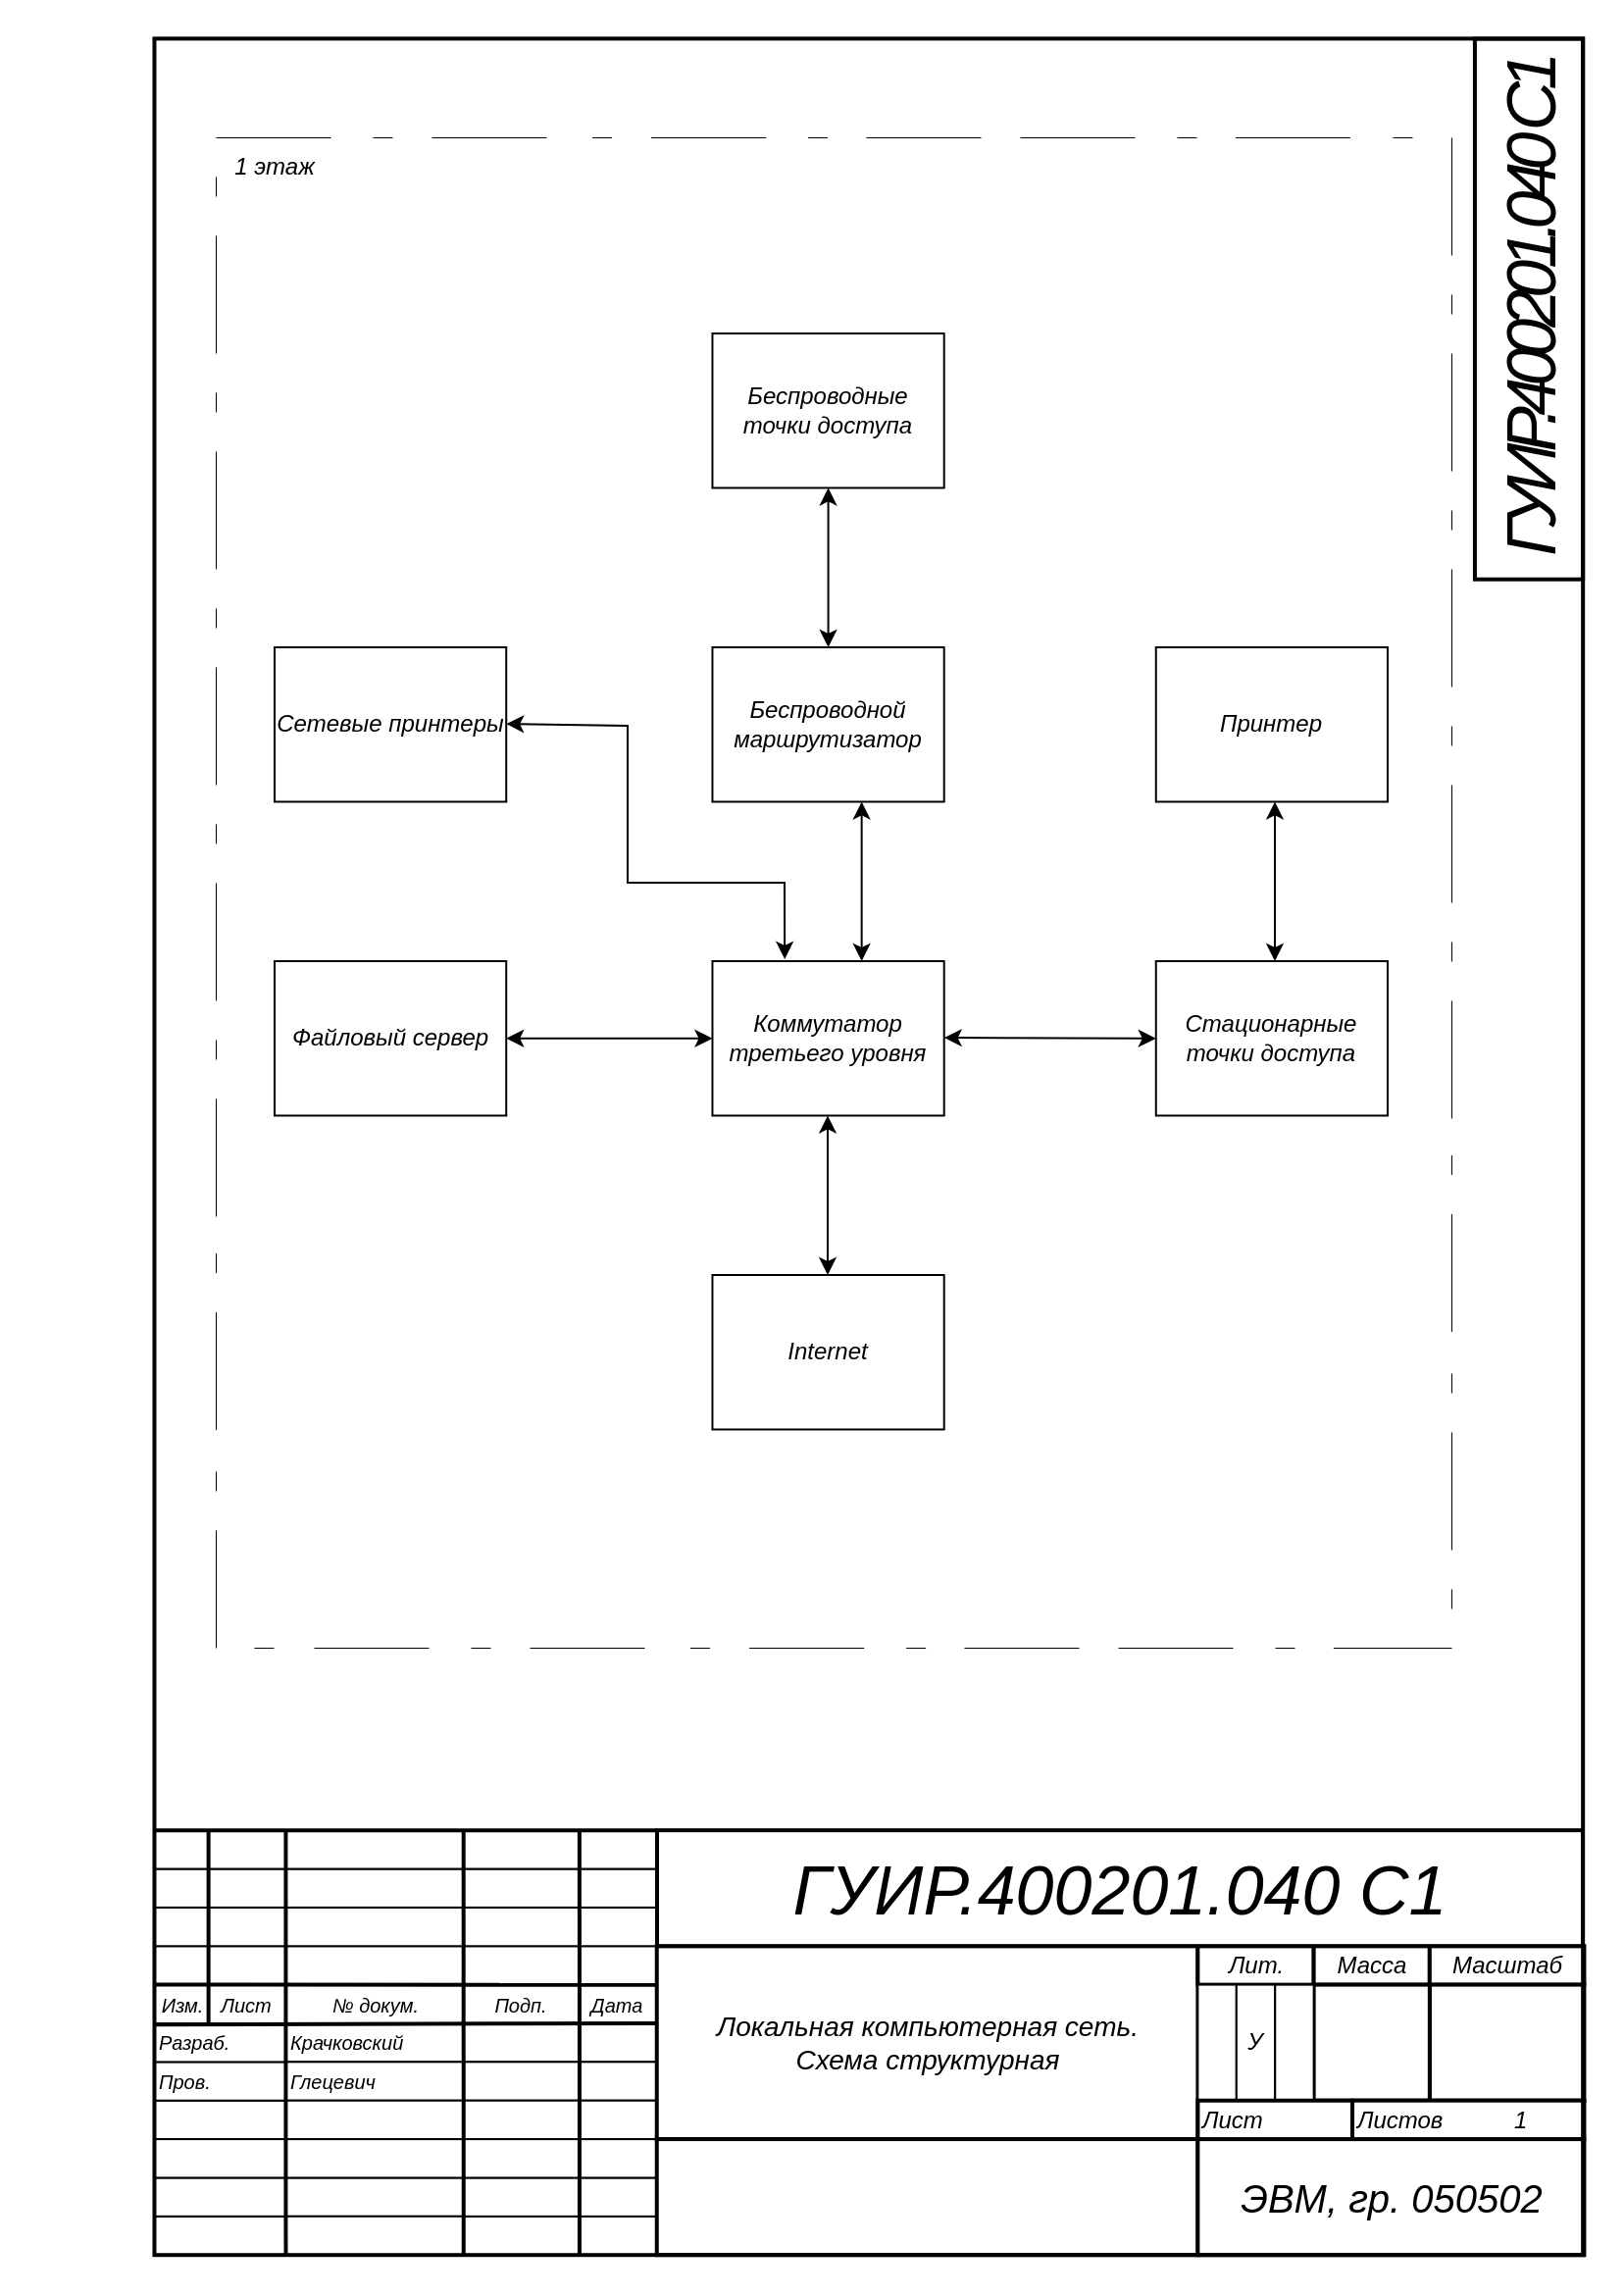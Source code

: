 <mxfile version="20.3.0" type="device"><diagram name="Page-1" id="QIt116wTeHv9exUmopv-"><mxGraphModel dx="1185" dy="728" grid="1" gridSize="10" guides="1" tooltips="1" connect="1" arrows="1" fold="1" page="1" pageScale="1" pageWidth="827" pageHeight="1169" math="0" shadow="0"><root><mxCell id="0"/><mxCell id="joWK4HPW_DNtRqV8hhCl-1" value="Рамка" style="locked=1;" parent="0"/><mxCell id="VAN9oPMjWp_awckpb0w8-3" value="" style="group;strokeWidth=1;" parent="joWK4HPW_DNtRqV8hhCl-1" vertex="1" connectable="0"><mxGeometry x="78.73" y="933.08" width="729" height="216.525" as="geometry"/></mxCell><mxCell id="VAN9oPMjWp_awckpb0w8-4" value="" style="rounded=0;whiteSpace=wrap;html=1;fontFamily=Helvetica;fontStyle=2;align=left;" parent="VAN9oPMjWp_awckpb0w8-3" vertex="1"><mxGeometry x="0.02" y="196.82" width="66.988" height="19.685" as="geometry"/></mxCell><mxCell id="VAN9oPMjWp_awckpb0w8-5" value="" style="rounded=0;whiteSpace=wrap;html=1;fontFamily=Helvetica;fontStyle=2;align=left;" parent="VAN9oPMjWp_awckpb0w8-3" vertex="1"><mxGeometry x="0.02" y="177.14" width="66.988" height="19.685" as="geometry"/></mxCell><mxCell id="VAN9oPMjWp_awckpb0w8-6" value="" style="rounded=0;whiteSpace=wrap;html=1;fontFamily=Helvetica;fontStyle=2;align=left;" parent="VAN9oPMjWp_awckpb0w8-3" vertex="1"><mxGeometry y="137.78" width="66.988" height="19.685" as="geometry"/></mxCell><mxCell id="VAN9oPMjWp_awckpb0w8-7" value="&lt;font style=&quot;font-size: 10px;&quot;&gt;Пров.&lt;/font&gt;" style="rounded=0;whiteSpace=wrap;html=1;fontFamily=Helvetica;fontStyle=2;align=left;" parent="VAN9oPMjWp_awckpb0w8-3" vertex="1"><mxGeometry y="118.1" width="66.988" height="19.685" as="geometry"/></mxCell><mxCell id="VAN9oPMjWp_awckpb0w8-8" value="&lt;font style=&quot;font-size: 10px;&quot;&gt;Разраб.&lt;/font&gt;" style="rounded=0;whiteSpace=wrap;html=1;fontFamily=Helvetica;fontStyle=2;align=left;" parent="VAN9oPMjWp_awckpb0w8-3" vertex="1"><mxGeometry y="98.42" width="66.988" height="19.685" as="geometry"/></mxCell><mxCell id="VAN9oPMjWp_awckpb0w8-9" value="&lt;font style=&quot;font-size: 10px;&quot;&gt;Крачковский&lt;/font&gt;" style="rounded=0;whiteSpace=wrap;html=1;fontFamily=Helvetica;fontStyle=2;align=left;" parent="VAN9oPMjWp_awckpb0w8-3" vertex="1"><mxGeometry x="66.989" y="98.41" width="90.631" height="19.685" as="geometry"/></mxCell><mxCell id="VAN9oPMjWp_awckpb0w8-10" value="&lt;font style=&quot;font-size: 10px;&quot;&gt;Глецевич&lt;/font&gt;" style="rounded=0;whiteSpace=wrap;html=1;fontFamily=Helvetica;fontStyle=2;align=left;" parent="VAN9oPMjWp_awckpb0w8-3" vertex="1"><mxGeometry x="66.989" y="118.09" width="90.631" height="19.685" as="geometry"/></mxCell><mxCell id="VAN9oPMjWp_awckpb0w8-11" value="" style="rounded=0;whiteSpace=wrap;html=1;fontFamily=Helvetica;fontStyle=2;align=left;" parent="VAN9oPMjWp_awckpb0w8-3" vertex="1"><mxGeometry x="66.989" y="137.79" width="90.631" height="19.685" as="geometry"/></mxCell><mxCell id="VAN9oPMjWp_awckpb0w8-12" value="" style="rounded=0;whiteSpace=wrap;html=1;fontSize=10;fontFamily=Helvetica;fontStyle=2;align=left;" parent="VAN9oPMjWp_awckpb0w8-3" vertex="1"><mxGeometry x="67.009" y="177.15" width="90.631" height="19.685" as="geometry"/></mxCell><mxCell id="VAN9oPMjWp_awckpb0w8-13" value="" style="rounded=0;whiteSpace=wrap;html=1;fontFamily=Helvetica;fontStyle=2;align=left;" parent="VAN9oPMjWp_awckpb0w8-3" vertex="1"><mxGeometry x="67.009" y="196.82" width="90.631" height="19.685" as="geometry"/></mxCell><mxCell id="VAN9oPMjWp_awckpb0w8-14" value="" style="rounded=0;whiteSpace=wrap;html=1;fontFamily=Helvetica;fontStyle=2;align=left;" parent="VAN9oPMjWp_awckpb0w8-3" vertex="1"><mxGeometry x="157.638" y="196.82" width="59.107" height="19.685" as="geometry"/></mxCell><mxCell id="VAN9oPMjWp_awckpb0w8-15" value="" style="rounded=0;whiteSpace=wrap;html=1;fontFamily=Helvetica;fontStyle=2;align=left;" parent="VAN9oPMjWp_awckpb0w8-3" vertex="1"><mxGeometry x="157.618" y="98.41" width="59.107" height="19.685" as="geometry"/></mxCell><mxCell id="VAN9oPMjWp_awckpb0w8-16" value="" style="rounded=0;whiteSpace=wrap;html=1;fontFamily=Helvetica;fontStyle=2;align=left;" parent="VAN9oPMjWp_awckpb0w8-3" vertex="1"><mxGeometry x="157.618" y="118.09" width="59.107" height="19.685" as="geometry"/></mxCell><mxCell id="VAN9oPMjWp_awckpb0w8-17" value="" style="rounded=0;whiteSpace=wrap;html=1;fontFamily=Helvetica;fontStyle=2;align=left;" parent="VAN9oPMjWp_awckpb0w8-3" vertex="1"><mxGeometry x="157.618" y="137.79" width="59.107" height="19.685" as="geometry"/></mxCell><mxCell id="VAN9oPMjWp_awckpb0w8-18" value="" style="rounded=0;whiteSpace=wrap;html=1;fontFamily=Helvetica;fontStyle=2;align=left;" parent="VAN9oPMjWp_awckpb0w8-3" vertex="1"><mxGeometry x="157.638" y="177.15" width="59.107" height="19.685" as="geometry"/></mxCell><mxCell id="VAN9oPMjWp_awckpb0w8-19" value="" style="rounded=0;whiteSpace=wrap;html=1;fontFamily=Helvetica;fontStyle=2;align=left;" parent="VAN9oPMjWp_awckpb0w8-3" vertex="1"><mxGeometry x="216.74" y="196.82" width="39.405" height="19.685" as="geometry"/></mxCell><mxCell id="VAN9oPMjWp_awckpb0w8-20" value="" style="rounded=0;whiteSpace=wrap;html=1;fontFamily=Helvetica;fontStyle=2;align=left;" parent="VAN9oPMjWp_awckpb0w8-3" vertex="1"><mxGeometry x="216.72" y="98.41" width="39.405" height="19.685" as="geometry"/></mxCell><mxCell id="VAN9oPMjWp_awckpb0w8-21" value="" style="rounded=0;whiteSpace=wrap;html=1;fontFamily=Helvetica;fontStyle=2;align=left;" parent="VAN9oPMjWp_awckpb0w8-3" vertex="1"><mxGeometry x="216.72" y="118.09" width="39.405" height="19.685" as="geometry"/></mxCell><mxCell id="VAN9oPMjWp_awckpb0w8-22" value="" style="rounded=0;whiteSpace=wrap;html=1;fontFamily=Helvetica;fontStyle=2;align=left;" parent="VAN9oPMjWp_awckpb0w8-3" vertex="1"><mxGeometry x="216.72" y="137.79" width="39.405" height="19.685" as="geometry"/></mxCell><mxCell id="VAN9oPMjWp_awckpb0w8-23" value="" style="rounded=0;whiteSpace=wrap;html=1;fontFamily=Helvetica;fontStyle=2;align=left;" parent="VAN9oPMjWp_awckpb0w8-3" vertex="1"><mxGeometry x="216.74" y="177.15" width="39.405" height="19.685" as="geometry"/></mxCell><mxCell id="VAN9oPMjWp_awckpb0w8-24" value="&lt;font style=&quot;font-size: 10px;&quot;&gt;№ докум.&lt;/font&gt;" style="rounded=0;whiteSpace=wrap;html=1;fontFamily=Helvetica;fontStyle=2;align=center;" parent="VAN9oPMjWp_awckpb0w8-3" vertex="1"><mxGeometry x="66.989" y="78.73" width="90.631" height="19.685" as="geometry"/></mxCell><mxCell id="VAN9oPMjWp_awckpb0w8-25" value="&lt;font style=&quot;font-size: 10px;&quot;&gt;Подп.&lt;/font&gt;" style="rounded=0;whiteSpace=wrap;html=1;fontFamily=Helvetica;fontStyle=2;align=center;" parent="VAN9oPMjWp_awckpb0w8-3" vertex="1"><mxGeometry x="157.618" y="78.73" width="59.107" height="19.685" as="geometry"/></mxCell><mxCell id="VAN9oPMjWp_awckpb0w8-26" value="&lt;font style=&quot;font-size: 10px;&quot;&gt;Дата&lt;/font&gt;" style="rounded=0;whiteSpace=wrap;html=1;fontFamily=Helvetica;fontStyle=2;align=center;" parent="VAN9oPMjWp_awckpb0w8-3" vertex="1"><mxGeometry x="216.72" y="78.73" width="39.405" height="19.685" as="geometry"/></mxCell><mxCell id="VAN9oPMjWp_awckpb0w8-27" value="" style="rounded=0;whiteSpace=wrap;html=1;fontFamily=Helvetica;fontStyle=2;align=left;" parent="VAN9oPMjWp_awckpb0w8-3" vertex="1"><mxGeometry x="66.989" y="59.05" width="90.631" height="19.685" as="geometry"/></mxCell><mxCell id="VAN9oPMjWp_awckpb0w8-28" value="" style="rounded=0;whiteSpace=wrap;html=1;fontFamily=Helvetica;fontStyle=2;align=left;" parent="VAN9oPMjWp_awckpb0w8-3" vertex="1"><mxGeometry x="157.618" y="59.05" width="59.107" height="19.685" as="geometry"/></mxCell><mxCell id="VAN9oPMjWp_awckpb0w8-29" value="" style="rounded=0;whiteSpace=wrap;html=1;fontFamily=Helvetica;fontStyle=2;align=left;" parent="VAN9oPMjWp_awckpb0w8-3" vertex="1"><mxGeometry x="216.72" y="59.05" width="39.405" height="19.685" as="geometry"/></mxCell><mxCell id="VAN9oPMjWp_awckpb0w8-30" value="" style="rounded=0;whiteSpace=wrap;html=1;fontFamily=Helvetica;fontStyle=2;align=left;" parent="VAN9oPMjWp_awckpb0w8-3" vertex="1"><mxGeometry x="66.989" y="39.37" width="90.631" height="19.685" as="geometry"/></mxCell><mxCell id="VAN9oPMjWp_awckpb0w8-31" value="" style="rounded=0;whiteSpace=wrap;html=1;fontFamily=Helvetica;fontStyle=2;align=left;" parent="VAN9oPMjWp_awckpb0w8-3" vertex="1"><mxGeometry x="157.618" y="39.37" width="59.107" height="19.685" as="geometry"/></mxCell><mxCell id="VAN9oPMjWp_awckpb0w8-32" value="" style="rounded=0;whiteSpace=wrap;html=1;fontFamily=Helvetica;fontStyle=2;align=left;" parent="VAN9oPMjWp_awckpb0w8-3" vertex="1"><mxGeometry x="216.72" y="39.37" width="39.405" height="19.685" as="geometry"/></mxCell><mxCell id="VAN9oPMjWp_awckpb0w8-33" value="&lt;font style=&quot;font-size: 10px;&quot;&gt;Изм.&lt;/font&gt;" style="rounded=0;whiteSpace=wrap;html=1;fontFamily=Helvetica;fontStyle=2;align=center;" parent="VAN9oPMjWp_awckpb0w8-3" vertex="1"><mxGeometry y="78.73" width="27.583" height="19.685" as="geometry"/></mxCell><mxCell id="VAN9oPMjWp_awckpb0w8-34" value="&lt;font style=&quot;font-size: 10px;&quot;&gt;Лист&lt;/font&gt;" style="rounded=0;whiteSpace=wrap;html=1;fontFamily=Helvetica;fontStyle=2;align=center;" parent="VAN9oPMjWp_awckpb0w8-3" vertex="1"><mxGeometry x="27.584" y="78.73" width="39.405" height="19.685" as="geometry"/></mxCell><mxCell id="VAN9oPMjWp_awckpb0w8-35" value="" style="rounded=0;whiteSpace=wrap;html=1;fontFamily=Helvetica;fontStyle=2;align=left;" parent="VAN9oPMjWp_awckpb0w8-3" vertex="1"><mxGeometry y="59.05" width="27.583" height="19.685" as="geometry"/></mxCell><mxCell id="VAN9oPMjWp_awckpb0w8-36" value="" style="rounded=0;whiteSpace=wrap;html=1;fontFamily=Helvetica;fontStyle=2;align=left;" parent="VAN9oPMjWp_awckpb0w8-3" vertex="1"><mxGeometry x="27.584" y="59.05" width="39.405" height="19.685" as="geometry"/></mxCell><mxCell id="VAN9oPMjWp_awckpb0w8-37" value="" style="rounded=0;whiteSpace=wrap;html=1;fontFamily=Helvetica;fontStyle=2;align=left;" parent="VAN9oPMjWp_awckpb0w8-3" vertex="1"><mxGeometry y="39.37" width="27.583" height="19.685" as="geometry"/></mxCell><mxCell id="VAN9oPMjWp_awckpb0w8-38" value="" style="rounded=0;whiteSpace=wrap;html=1;fontFamily=Helvetica;fontStyle=2;align=left;" parent="VAN9oPMjWp_awckpb0w8-3" vertex="1"><mxGeometry x="27.584" y="39.37" width="39.405" height="19.685" as="geometry"/></mxCell><mxCell id="VAN9oPMjWp_awckpb0w8-39" value="" style="rounded=0;whiteSpace=wrap;html=1;fontFamily=Helvetica;fontStyle=2;align=left;" parent="VAN9oPMjWp_awckpb0w8-3" vertex="1"><mxGeometry y="157.46" width="66.988" height="19.685" as="geometry"/></mxCell><mxCell id="VAN9oPMjWp_awckpb0w8-40" value="" style="rounded=0;whiteSpace=wrap;html=1;fontFamily=Helvetica;fontStyle=2;align=left;" parent="VAN9oPMjWp_awckpb0w8-3" vertex="1"><mxGeometry x="66.989" y="157.47" width="90.631" height="19.685" as="geometry"/></mxCell><mxCell id="VAN9oPMjWp_awckpb0w8-41" value="" style="rounded=0;whiteSpace=wrap;html=1;fontFamily=Helvetica;fontStyle=2;align=left;" parent="VAN9oPMjWp_awckpb0w8-3" vertex="1"><mxGeometry x="157.618" y="157.47" width="59.107" height="19.685" as="geometry"/></mxCell><mxCell id="VAN9oPMjWp_awckpb0w8-42" value="" style="rounded=0;whiteSpace=wrap;html=1;fontFamily=Helvetica;fontStyle=2;align=left;" parent="VAN9oPMjWp_awckpb0w8-3" vertex="1"><mxGeometry x="216.72" y="157.47" width="39.405" height="19.685" as="geometry"/></mxCell><mxCell id="VAN9oPMjWp_awckpb0w8-43" value="" style="rounded=0;whiteSpace=wrap;html=1;fontFamily=Helvetica;fontStyle=2;align=left;" parent="VAN9oPMjWp_awckpb0w8-3" vertex="1"><mxGeometry x="66.989" y="19.68" width="90.631" height="19.685" as="geometry"/></mxCell><mxCell id="VAN9oPMjWp_awckpb0w8-44" value="" style="rounded=0;whiteSpace=wrap;html=1;fontFamily=Helvetica;fontStyle=2;align=left;" parent="VAN9oPMjWp_awckpb0w8-3" vertex="1"><mxGeometry x="157.618" y="19.68" width="59.107" height="19.685" as="geometry"/></mxCell><mxCell id="VAN9oPMjWp_awckpb0w8-45" value="" style="rounded=0;whiteSpace=wrap;html=1;fontFamily=Helvetica;fontStyle=2;align=left;" parent="VAN9oPMjWp_awckpb0w8-3" vertex="1"><mxGeometry x="216.72" y="19.68" width="39.405" height="19.685" as="geometry"/></mxCell><mxCell id="VAN9oPMjWp_awckpb0w8-46" value="" style="rounded=0;whiteSpace=wrap;html=1;fontFamily=Helvetica;fontStyle=2;align=left;" parent="VAN9oPMjWp_awckpb0w8-3" vertex="1"><mxGeometry x="66.989" width="90.631" height="19.685" as="geometry"/></mxCell><mxCell id="VAN9oPMjWp_awckpb0w8-47" value="" style="rounded=0;whiteSpace=wrap;html=1;fontFamily=Helvetica;fontStyle=2;align=left;" parent="VAN9oPMjWp_awckpb0w8-3" vertex="1"><mxGeometry x="157.618" width="59.107" height="19.685" as="geometry"/></mxCell><mxCell id="VAN9oPMjWp_awckpb0w8-48" value="" style="rounded=0;whiteSpace=wrap;html=1;fontFamily=Helvetica;fontStyle=2;align=left;" parent="VAN9oPMjWp_awckpb0w8-3" vertex="1"><mxGeometry x="216.72" width="39.405" height="19.685" as="geometry"/></mxCell><mxCell id="VAN9oPMjWp_awckpb0w8-49" value="" style="rounded=0;whiteSpace=wrap;html=1;fontFamily=Helvetica;fontStyle=2;align=left;" parent="VAN9oPMjWp_awckpb0w8-3" vertex="1"><mxGeometry y="19.68" width="27.583" height="19.685" as="geometry"/></mxCell><mxCell id="VAN9oPMjWp_awckpb0w8-50" value="" style="rounded=0;whiteSpace=wrap;html=1;fontFamily=Helvetica;fontStyle=2;align=left;" parent="VAN9oPMjWp_awckpb0w8-3" vertex="1"><mxGeometry x="27.584" y="19.68" width="39.405" height="19.685" as="geometry"/></mxCell><mxCell id="VAN9oPMjWp_awckpb0w8-51" value="" style="rounded=0;whiteSpace=wrap;html=1;fontFamily=Helvetica;fontStyle=2;align=left;" parent="VAN9oPMjWp_awckpb0w8-3" vertex="1"><mxGeometry width="27.583" height="19.685" as="geometry"/></mxCell><mxCell id="VAN9oPMjWp_awckpb0w8-52" value="" style="rounded=0;whiteSpace=wrap;html=1;fontFamily=Helvetica;fontStyle=2;align=left;" parent="VAN9oPMjWp_awckpb0w8-3" vertex="1"><mxGeometry x="27.584" width="39.405" height="19.685" as="geometry"/></mxCell><mxCell id="VAN9oPMjWp_awckpb0w8-54" value="&lt;div style=&quot;color: rgb(0, 0, 0); font-family: Helvetica; font-style: italic; font-variant-ligatures: normal; font-variant-caps: normal; font-weight: 400; letter-spacing: normal; text-align: center; text-indent: 0px; text-transform: none; word-spacing: 0px; -webkit-text-stroke-width: 0px; text-decoration-thickness: initial; text-decoration-style: initial; text-decoration-color: initial; font-size: 14px;&quot;&gt;&lt;font style=&quot;font-size: 14px; background-color: rgb(255, 255, 255);&quot;&gt;Локальная компьютерная сеть.&lt;/font&gt;&lt;/div&gt;&lt;div style=&quot;color: rgb(0, 0, 0); font-family: Helvetica; font-style: italic; font-variant-ligatures: normal; font-variant-caps: normal; font-weight: 400; letter-spacing: normal; text-align: center; text-indent: 0px; text-transform: none; word-spacing: 0px; -webkit-text-stroke-width: 0px; text-decoration-thickness: initial; text-decoration-style: initial; text-decoration-color: initial; font-size: 14px;&quot;&gt;&lt;font style=&quot;font-size: 14px; background-color: rgb(255, 255, 255);&quot;&gt;Схема структурная&lt;/font&gt;&lt;/div&gt;" style="rounded=0;whiteSpace=wrap;html=1;fontFamily=Helvetica;fontStyle=2;align=center;strokeWidth=2;" parent="VAN9oPMjWp_awckpb0w8-3" vertex="1"><mxGeometry x="256.145" y="59.05" width="275.832" height="98.425" as="geometry"/></mxCell><mxCell id="VAN9oPMjWp_awckpb0w8-55" value="" style="rounded=0;whiteSpace=wrap;html=1;fontFamily=Helvetica;fontStyle=2;align=center;strokeWidth=2;" parent="VAN9oPMjWp_awckpb0w8-3" vertex="1"><mxGeometry x="256.145" y="157.45" width="275.832" height="59.055" as="geometry"/></mxCell><mxCell id="VAN9oPMjWp_awckpb0w8-57" value="Лит." style="rounded=0;whiteSpace=wrap;html=1;fontFamily=Helvetica;fontStyle=2;align=center;strokeWidth=2;" parent="VAN9oPMjWp_awckpb0w8-3" vertex="1"><mxGeometry x="531.957" y="59.05" width="59.107" height="19.685" as="geometry"/></mxCell><mxCell id="VAN9oPMjWp_awckpb0w8-58" value="Масса" style="rounded=0;whiteSpace=wrap;html=1;fontFamily=Helvetica;fontStyle=2;align=center;strokeWidth=2;" parent="VAN9oPMjWp_awckpb0w8-3" vertex="1"><mxGeometry x="591.089" y="59.04" width="59.107" height="19.685" as="geometry"/></mxCell><mxCell id="VAN9oPMjWp_awckpb0w8-59" value="Масштаб" style="rounded=0;whiteSpace=wrap;html=1;fontFamily=Helvetica;fontStyle=2;align=center;strokeWidth=2;" parent="VAN9oPMjWp_awckpb0w8-3" vertex="1"><mxGeometry x="650.181" y="59.04" width="78.809" height="19.685" as="geometry"/></mxCell><mxCell id="VAN9oPMjWp_awckpb0w8-60" value="" style="rounded=0;whiteSpace=wrap;html=1;fontFamily=Helvetica;fontStyle=2;align=center;strokeWidth=2;" parent="VAN9oPMjWp_awckpb0w8-3" vertex="1"><mxGeometry x="650.171" y="78.72" width="78.809" height="59.055" as="geometry"/></mxCell><mxCell id="VAN9oPMjWp_awckpb0w8-61" value="" style="rounded=0;whiteSpace=wrap;html=1;fontFamily=Helvetica;fontStyle=2;align=center;strokeWidth=2;" parent="VAN9oPMjWp_awckpb0w8-3" vertex="1"><mxGeometry x="591.089" y="78.72" width="59.107" height="59.055" as="geometry"/></mxCell><mxCell id="VAN9oPMjWp_awckpb0w8-62" value="" style="rounded=0;whiteSpace=wrap;html=1;fontFamily=Helvetica;fontStyle=2;align=center;" parent="VAN9oPMjWp_awckpb0w8-3" vertex="1"><mxGeometry x="531.957" y="78.72" width="19.702" height="59.055" as="geometry"/></mxCell><mxCell id="VAN9oPMjWp_awckpb0w8-63" value="У" style="rounded=0;whiteSpace=wrap;html=1;fontFamily=Helvetica;fontStyle=2;align=center;" parent="VAN9oPMjWp_awckpb0w8-3" vertex="1"><mxGeometry x="551.684" y="78.72" width="19.702" height="59.055" as="geometry"/></mxCell><mxCell id="VAN9oPMjWp_awckpb0w8-64" value="" style="rounded=0;whiteSpace=wrap;html=1;fontFamily=Helvetica;fontStyle=2;align=center;" parent="VAN9oPMjWp_awckpb0w8-3" vertex="1"><mxGeometry x="571.392" y="78.74" width="19.702" height="59.055" as="geometry"/></mxCell><mxCell id="VAN9oPMjWp_awckpb0w8-65" value="Лист" style="rounded=0;whiteSpace=wrap;html=1;fontFamily=Helvetica;fontStyle=2;align=left;strokeWidth=2;" parent="VAN9oPMjWp_awckpb0w8-3" vertex="1"><mxGeometry x="531.987" y="137.79" width="78.809" height="19.685" as="geometry"/></mxCell><mxCell id="VAN9oPMjWp_awckpb0w8-66" value="Листов&lt;span style=&quot;white-space: pre;&quot;&gt;&#9;&lt;/span&gt;&lt;span style=&quot;white-space: pre;&quot;&gt;&#9;&lt;/span&gt;1" style="rounded=0;whiteSpace=wrap;html=1;fontFamily=Helvetica;fontStyle=2;align=left;strokeWidth=2;" parent="VAN9oPMjWp_awckpb0w8-3" vertex="1"><mxGeometry x="610.786" y="137.77" width="118.214" height="19.68" as="geometry"/></mxCell><mxCell id="VAN9oPMjWp_awckpb0w8-67" value="&lt;font style=&quot;font-size: 20px;&quot;&gt;ЭВМ, гр. 050502&lt;/font&gt;" style="rounded=0;whiteSpace=wrap;html=1;fontFamily=Helvetica;fontStyle=2;align=center;strokeWidth=2;" parent="VAN9oPMjWp_awckpb0w8-3" vertex="1"><mxGeometry x="531.957" y="157.47" width="197.023" height="59.055" as="geometry"/></mxCell><mxCell id="OPz30U5fZGwJPurntxFO-1" value="" style="endArrow=none;html=1;rounded=0;strokeWidth=2;exitX=0;exitY=0;exitDx=0;exitDy=0;entryX=0;entryY=1;entryDx=0;entryDy=0;" parent="VAN9oPMjWp_awckpb0w8-3" source="VAN9oPMjWp_awckpb0w8-52" target="VAN9oPMjWp_awckpb0w8-34" edge="1"><mxGeometry width="50" height="50" relative="1" as="geometry"><mxPoint x="31.27" as="sourcePoint"/><mxPoint x="81.27" y="-50" as="targetPoint"/></mxGeometry></mxCell><mxCell id="OPz30U5fZGwJPurntxFO-2" value="" style="endArrow=none;html=1;rounded=0;strokeWidth=2;entryX=1;entryY=0;entryDx=0;entryDy=0;exitX=0;exitY=0;exitDx=0;exitDy=0;" parent="VAN9oPMjWp_awckpb0w8-3" source="VAN9oPMjWp_awckpb0w8-51" target="VAN9oPMjWp_awckpb0w8-48" edge="1"><mxGeometry width="50" height="50" relative="1" as="geometry"><mxPoint x="201.27" y="36.92" as="sourcePoint"/><mxPoint x="251.27" y="-13.08" as="targetPoint"/></mxGeometry></mxCell><mxCell id="OPz30U5fZGwJPurntxFO-3" value="" style="endArrow=none;html=1;rounded=0;strokeWidth=2;exitX=0;exitY=0;exitDx=0;exitDy=0;entryX=1;entryY=1;entryDx=0;entryDy=0;" parent="VAN9oPMjWp_awckpb0w8-3" source="VAN9oPMjWp_awckpb0w8-33" target="VAN9oPMjWp_awckpb0w8-29" edge="1"><mxGeometry width="50" height="50" relative="1" as="geometry"><mxPoint x="101.27" y="76.92" as="sourcePoint"/><mxPoint x="151.27" y="26.92" as="targetPoint"/></mxGeometry></mxCell><mxCell id="OPz30U5fZGwJPurntxFO-5" value="" style="endArrow=none;html=1;rounded=0;strokeWidth=2;exitX=1;exitY=0;exitDx=0;exitDy=0;entryX=0;entryY=1;entryDx=0;entryDy=0;" parent="VAN9oPMjWp_awckpb0w8-3" source="VAN9oPMjWp_awckpb0w8-52" target="VAN9oPMjWp_awckpb0w8-24" edge="1"><mxGeometry width="50" height="50" relative="1" as="geometry"><mxPoint x="101.27" y="76.92" as="sourcePoint"/><mxPoint x="151.27" y="26.92" as="targetPoint"/></mxGeometry></mxCell><mxCell id="OPz30U5fZGwJPurntxFO-6" value="" style="endArrow=none;html=1;rounded=0;strokeWidth=2;exitX=1;exitY=0;exitDx=0;exitDy=0;entryX=1;entryY=1;entryDx=0;entryDy=0;" parent="VAN9oPMjWp_awckpb0w8-3" source="VAN9oPMjWp_awckpb0w8-46" target="VAN9oPMjWp_awckpb0w8-13" edge="1"><mxGeometry width="50" height="50" relative="1" as="geometry"><mxPoint x="191.27" y="-33.08" as="sourcePoint"/><mxPoint x="241.27" y="-83.08" as="targetPoint"/></mxGeometry></mxCell><mxCell id="OPz30U5fZGwJPurntxFO-7" value="" style="endArrow=none;html=1;rounded=0;strokeWidth=2;exitX=0;exitY=0;exitDx=0;exitDy=0;entryX=0;entryY=1;entryDx=0;entryDy=0;" parent="VAN9oPMjWp_awckpb0w8-3" source="VAN9oPMjWp_awckpb0w8-48" target="VAN9oPMjWp_awckpb0w8-19" edge="1"><mxGeometry width="50" height="50" relative="1" as="geometry"><mxPoint x="256.27" y="-43.08" as="sourcePoint"/><mxPoint x="306.27" y="-93.08" as="targetPoint"/></mxGeometry></mxCell><mxCell id="uGrkwpOHAF0_r6xiedyw-1" value="" style="endArrow=none;html=1;rounded=0;entryX=1;entryY=0;entryDx=0;entryDy=0;exitX=1;exitY=1;exitDx=0;exitDy=0;strokeWidth=2;" parent="VAN9oPMjWp_awckpb0w8-3" source="VAN9oPMjWp_awckpb0w8-4" target="VAN9oPMjWp_awckpb0w8-8" edge="1"><mxGeometry width="50" height="50" relative="1" as="geometry"><mxPoint x="121.27" y="156.92" as="sourcePoint"/><mxPoint x="171.27" y="106.92" as="targetPoint"/></mxGeometry></mxCell><mxCell id="VAN9oPMjWp_awckpb0w8-53" value="&lt;font style=&quot;font-size: 35px;&quot;&gt;ГУИР.400201.040 С1&lt;/font&gt;" style="rounded=0;whiteSpace=wrap;html=1;fontFamily=Helvetica;fontStyle=2;align=center;strokeWidth=2;" parent="joWK4HPW_DNtRqV8hhCl-1" vertex="1"><mxGeometry x="335" y="933.08" width="472" height="59" as="geometry"/></mxCell><mxCell id="VAN9oPMjWp_awckpb0w8-68" value="&lt;font size=&quot;1&quot;&gt;&lt;i&gt;&lt;font style=&quot;font-size: 35px; letter-spacing: -4.5px;&quot;&gt;ГУИР.400201.040 С1&lt;/font&gt;&lt;/i&gt;&lt;/font&gt;" style="rounded=0;whiteSpace=wrap;html=1;rotation=-90;strokeWidth=2;" parent="joWK4HPW_DNtRqV8hhCl-1" vertex="1"><mxGeometry x="641.731" y="130" width="275.59" height="55.118" as="geometry"/></mxCell><mxCell id="OPz30U5fZGwJPurntxFO-4" value="" style="endArrow=none;html=1;rounded=0;strokeWidth=2;exitX=0;exitY=0.896;exitDx=0;exitDy=0;exitPerimeter=0;entryX=1;entryY=0;entryDx=0;entryDy=0;" parent="joWK4HPW_DNtRqV8hhCl-1" source="VAN9oPMjWp_awckpb0w8-2" target="VAN9oPMjWp_awckpb0w8-20" edge="1"><mxGeometry width="50" height="50" relative="1" as="geometry"><mxPoint x="180" y="1010" as="sourcePoint"/><mxPoint x="230" y="960" as="targetPoint"/></mxGeometry></mxCell><mxCell id="VAN9oPMjWp_awckpb0w8-2" value="" style="rounded=0;whiteSpace=wrap;html=1;fillColor=none;strokeWidth=2;" parent="joWK4HPW_DNtRqV8hhCl-1" vertex="1"><mxGeometry x="78.74" y="19.685" width="728.345" height="1129.919" as="geometry"/></mxCell><mxCell id="1" style="" parent="0"/><mxCell id="VAN9oPMjWp_awckpb0w8-1" value="" style="group;" parent="1" vertex="1" connectable="0"><mxGeometry width="826.77" height="1169.289" as="geometry"/></mxCell><mxCell id="PuseLWVYqQCfQ0uHTR7E-1" value="&lt;i&gt;Коммутатор третьего уровня&lt;/i&gt;" style="rounded=0;whiteSpace=wrap;html=1;aspect=fixed;fontFamily=Arial;" parent="VAN9oPMjWp_awckpb0w8-1" vertex="1"><mxGeometry x="363.24" y="490" width="118.11" height="78.74" as="geometry"/></mxCell><mxCell id="PuseLWVYqQCfQ0uHTR7E-2" value="&lt;i style=&quot;&quot;&gt;&lt;font face=&quot;Arial&quot;&gt;Беспроводной маршрутизатор&lt;/font&gt;&lt;br&gt;&lt;/i&gt;" style="rounded=0;whiteSpace=wrap;html=1;aspect=fixed;" parent="VAN9oPMjWp_awckpb0w8-1" vertex="1"><mxGeometry x="363.24" y="330" width="118.11" height="78.74" as="geometry"/></mxCell><mxCell id="PuseLWVYqQCfQ0uHTR7E-3" value="&lt;i style=&quot;&quot;&gt;&lt;font face=&quot;Arial&quot;&gt;Беспроводные точки доступа&lt;/font&gt;&lt;br&gt;&lt;/i&gt;" style="rounded=0;whiteSpace=wrap;html=1;aspect=fixed;" parent="VAN9oPMjWp_awckpb0w8-1" vertex="1"><mxGeometry x="363.24" y="170" width="118.11" height="78.74" as="geometry"/></mxCell><mxCell id="PuseLWVYqQCfQ0uHTR7E-4" value="&lt;i style=&quot;&quot;&gt;&lt;font face=&quot;Arial&quot;&gt;Стационарные точки доступа&lt;/font&gt;&lt;br&gt;&lt;/i&gt;" style="rounded=0;whiteSpace=wrap;html=1;aspect=fixed;" parent="VAN9oPMjWp_awckpb0w8-1" vertex="1"><mxGeometry x="589.38" y="490" width="118.11" height="78.74" as="geometry"/></mxCell><mxCell id="PuseLWVYqQCfQ0uHTR7E-5" value="&lt;i style=&quot;&quot;&gt;&lt;font face=&quot;Arial&quot;&gt;Файловый сервер&lt;/font&gt;&lt;br&gt;&lt;/i&gt;" style="rounded=0;whiteSpace=wrap;html=1;aspect=fixed;" parent="VAN9oPMjWp_awckpb0w8-1" vertex="1"><mxGeometry x="140" y="490" width="118.11" height="78.74" as="geometry"/></mxCell><mxCell id="PuseLWVYqQCfQ0uHTR7E-6" value="&lt;i style=&quot;&quot;&gt;&lt;font face=&quot;Arial&quot;&gt;Internet&lt;/font&gt;&lt;/i&gt;" style="rounded=0;whiteSpace=wrap;html=1;aspect=fixed;" parent="VAN9oPMjWp_awckpb0w8-1" vertex="1"><mxGeometry x="363.24" y="650" width="118.11" height="78.74" as="geometry"/></mxCell><mxCell id="PuseLWVYqQCfQ0uHTR7E-7" value="" style="endArrow=classic;startArrow=classic;html=1;rounded=0;fontFamily=Arial;exitX=0.5;exitY=0;exitDx=0;exitDy=0;entryX=0.5;entryY=1;entryDx=0;entryDy=0;" parent="VAN9oPMjWp_awckpb0w8-1" source="PuseLWVYqQCfQ0uHTR7E-2" target="PuseLWVYqQCfQ0uHTR7E-3" edge="1"><mxGeometry width="50" height="50" relative="1" as="geometry"><mxPoint x="368.38" y="298.74" as="sourcePoint"/><mxPoint x="418.38" y="248.74" as="targetPoint"/></mxGeometry></mxCell><mxCell id="PuseLWVYqQCfQ0uHTR7E-8" value="" style="endArrow=classic;startArrow=classic;html=1;rounded=0;fontFamily=Arial;exitX=0.5;exitY=0;exitDx=0;exitDy=0;entryX=0.5;entryY=1;entryDx=0;entryDy=0;" parent="VAN9oPMjWp_awckpb0w8-1" edge="1"><mxGeometry width="50" height="50" relative="1" as="geometry"><mxPoint x="439.325" y="490" as="sourcePoint"/><mxPoint x="439.325" y="408.74" as="targetPoint"/></mxGeometry></mxCell><mxCell id="PuseLWVYqQCfQ0uHTR7E-9" value="" style="endArrow=classic;startArrow=classic;html=1;rounded=0;fontFamily=Arial;exitX=0.5;exitY=0;exitDx=0;exitDy=0;entryX=0.5;entryY=1;entryDx=0;entryDy=0;" parent="VAN9oPMjWp_awckpb0w8-1" edge="1"><mxGeometry width="50" height="50" relative="1" as="geometry"><mxPoint x="422.005" y="650" as="sourcePoint"/><mxPoint x="422.005" y="568.74" as="targetPoint"/></mxGeometry></mxCell><mxCell id="PuseLWVYqQCfQ0uHTR7E-10" value="" style="endArrow=classic;startArrow=classic;html=1;rounded=0;fontFamily=Arial;entryX=0;entryY=0.5;entryDx=0;entryDy=0;exitX=1;exitY=0.5;exitDx=0;exitDy=0;" parent="VAN9oPMjWp_awckpb0w8-1" source="PuseLWVYqQCfQ0uHTR7E-5" target="PuseLWVYqQCfQ0uHTR7E-1" edge="1"><mxGeometry width="50" height="50" relative="1" as="geometry"><mxPoint x="259.38" y="530" as="sourcePoint"/><mxPoint x="309.38" y="480" as="targetPoint"/></mxGeometry></mxCell><mxCell id="PuseLWVYqQCfQ0uHTR7E-11" value="" style="endArrow=classic;startArrow=classic;html=1;rounded=0;fontFamily=Arial;entryX=0;entryY=0.5;entryDx=0;entryDy=0;exitX=1;exitY=0.5;exitDx=0;exitDy=0;" parent="VAN9oPMjWp_awckpb0w8-1" target="PuseLWVYqQCfQ0uHTR7E-4" edge="1"><mxGeometry width="50" height="50" relative="1" as="geometry"><mxPoint x="481.35" y="529.03" as="sourcePoint"/><mxPoint x="586.48" y="529.03" as="targetPoint"/></mxGeometry></mxCell><mxCell id="PuseLWVYqQCfQ0uHTR7E-17" value="&lt;i&gt;1 этаж&lt;/i&gt;" style="text;html=1;strokeColor=none;fillColor=none;align=center;verticalAlign=middle;whiteSpace=wrap;rounded=0;" parent="VAN9oPMjWp_awckpb0w8-1" vertex="1"><mxGeometry x="110" y="70" width="60" height="30" as="geometry"/></mxCell><mxCell id="joWK4HPW_DNtRqV8hhCl-9" value="" style="endArrow=none;html=1;rounded=0;strokeWidth=0.5;fontSize=28;entryX=0.991;entryY=-0.025;entryDx=0;entryDy=0;entryPerimeter=0;" parent="VAN9oPMjWp_awckpb0w8-1" edge="1"><mxGeometry width="50" height="50" relative="1" as="geometry"><mxPoint x="570" y="840" as="sourcePoint"/><mxPoint x="628.524" y="840" as="targetPoint"/></mxGeometry></mxCell><mxCell id="joWK4HPW_DNtRqV8hhCl-11" value="" style="endArrow=none;html=1;rounded=0;strokeWidth=0.5;fontSize=28;" parent="VAN9oPMjWp_awckpb0w8-1" edge="1"><mxGeometry width="50" height="50" relative="1" as="geometry"><mxPoint x="650" y="840" as="sourcePoint"/><mxPoint x="660" y="840" as="targetPoint"/></mxGeometry></mxCell><mxCell id="joWK4HPW_DNtRqV8hhCl-12" value="" style="endArrow=none;html=1;rounded=0;strokeWidth=0.5;fontSize=28;" parent="VAN9oPMjWp_awckpb0w8-1" edge="1"><mxGeometry width="50" height="50" relative="1" as="geometry"><mxPoint x="679.68" y="840" as="sourcePoint"/><mxPoint x="740" y="840" as="targetPoint"/></mxGeometry></mxCell><mxCell id="joWK4HPW_DNtRqV8hhCl-14" value="" style="endArrow=none;html=1;rounded=0;strokeWidth=0.5;fontSize=28;entryX=0.991;entryY=-0.025;entryDx=0;entryDy=0;entryPerimeter=0;" parent="VAN9oPMjWp_awckpb0w8-1" edge="1"><mxGeometry width="50" height="50" relative="1" as="geometry"><mxPoint x="381.8" y="840" as="sourcePoint"/><mxPoint x="440.324" y="840" as="targetPoint"/></mxGeometry></mxCell><mxCell id="joWK4HPW_DNtRqV8hhCl-15" value="" style="endArrow=none;html=1;rounded=0;strokeWidth=0.5;fontSize=28;" parent="VAN9oPMjWp_awckpb0w8-1" edge="1"><mxGeometry width="50" height="50" relative="1" as="geometry"><mxPoint x="461.8" y="840" as="sourcePoint"/><mxPoint x="471.8" y="840" as="targetPoint"/></mxGeometry></mxCell><mxCell id="joWK4HPW_DNtRqV8hhCl-16" value="" style="endArrow=none;html=1;rounded=0;strokeWidth=0.5;fontSize=28;entryX=0.991;entryY=-0.025;entryDx=0;entryDy=0;entryPerimeter=0;" parent="VAN9oPMjWp_awckpb0w8-1" edge="1"><mxGeometry width="50" height="50" relative="1" as="geometry"><mxPoint x="491.48" y="840" as="sourcePoint"/><mxPoint x="550.004" y="840" as="targetPoint"/></mxGeometry></mxCell><mxCell id="joWK4HPW_DNtRqV8hhCl-23" value="" style="endArrow=none;html=1;rounded=0;strokeWidth=0.5;fontSize=28;" parent="VAN9oPMjWp_awckpb0w8-1" edge="1"><mxGeometry width="50" height="50" relative="1" as="geometry"><mxPoint x="351.8" y="840" as="sourcePoint"/><mxPoint x="361.8" y="840" as="targetPoint"/></mxGeometry></mxCell><mxCell id="joWK4HPW_DNtRqV8hhCl-24" value="" style="endArrow=none;html=1;rounded=0;strokeWidth=0.5;fontSize=28;entryX=0.991;entryY=-0.025;entryDx=0;entryDy=0;entryPerimeter=0;" parent="VAN9oPMjWp_awckpb0w8-1" edge="1"><mxGeometry width="50" height="50" relative="1" as="geometry"><mxPoint x="270.0" y="840" as="sourcePoint"/><mxPoint x="328.524" y="840" as="targetPoint"/></mxGeometry></mxCell><mxCell id="joWK4HPW_DNtRqV8hhCl-25" value="" style="endArrow=none;html=1;rounded=0;strokeWidth=0.5;fontSize=28;" parent="VAN9oPMjWp_awckpb0w8-1" edge="1"><mxGeometry width="50" height="50" relative="1" as="geometry"><mxPoint x="240.0" y="840" as="sourcePoint"/><mxPoint x="250.0" y="840" as="targetPoint"/></mxGeometry></mxCell><mxCell id="joWK4HPW_DNtRqV8hhCl-26" value="" style="endArrow=none;html=1;rounded=0;strokeWidth=0.5;fontSize=28;entryX=0.991;entryY=-0.025;entryDx=0;entryDy=0;entryPerimeter=0;" parent="VAN9oPMjWp_awckpb0w8-1" edge="1"><mxGeometry width="50" height="50" relative="1" as="geometry"><mxPoint x="160" y="840" as="sourcePoint"/><mxPoint x="218.524" y="840" as="targetPoint"/></mxGeometry></mxCell><mxCell id="joWK4HPW_DNtRqV8hhCl-27" value="" style="endArrow=none;html=1;rounded=0;strokeWidth=0.5;fontSize=28;" parent="VAN9oPMjWp_awckpb0w8-1" edge="1"><mxGeometry width="50" height="50" relative="1" as="geometry"><mxPoint x="129.49" y="840.0" as="sourcePoint"/><mxPoint x="139.49" y="840.0" as="targetPoint"/></mxGeometry></mxCell><mxCell id="joWK4HPW_DNtRqV8hhCl-28" value="" style="endArrow=none;html=1;rounded=0;strokeWidth=0.5;fontSize=28;" parent="VAN9oPMjWp_awckpb0w8-1" edge="1"><mxGeometry width="50" height="50" relative="1" as="geometry"><mxPoint x="110" y="840" as="sourcePoint"/><mxPoint x="110" y="780" as="targetPoint"/></mxGeometry></mxCell><mxCell id="joWK4HPW_DNtRqV8hhCl-29" value="" style="endArrow=none;html=1;rounded=0;strokeWidth=0.5;fontSize=28;" parent="VAN9oPMjWp_awckpb0w8-1" edge="1"><mxGeometry width="50" height="50" relative="1" as="geometry"><mxPoint x="110" y="760" as="sourcePoint"/><mxPoint x="110" y="750" as="targetPoint"/></mxGeometry></mxCell><mxCell id="joWK4HPW_DNtRqV8hhCl-30" value="" style="endArrow=none;html=1;rounded=0;strokeWidth=0.5;fontSize=28;" parent="VAN9oPMjWp_awckpb0w8-1" edge="1"><mxGeometry width="50" height="50" relative="1" as="geometry"><mxPoint x="110" y="728.74" as="sourcePoint"/><mxPoint x="110" y="668.74" as="targetPoint"/></mxGeometry></mxCell><mxCell id="joWK4HPW_DNtRqV8hhCl-31" value="" style="endArrow=none;html=1;rounded=0;strokeWidth=0.5;fontSize=28;" parent="VAN9oPMjWp_awckpb0w8-1" edge="1"><mxGeometry width="50" height="50" relative="1" as="geometry"><mxPoint x="110" y="648.74" as="sourcePoint"/><mxPoint x="110" y="638.74" as="targetPoint"/></mxGeometry></mxCell><mxCell id="joWK4HPW_DNtRqV8hhCl-32" value="" style="endArrow=none;html=1;rounded=0;strokeWidth=0.5;fontSize=28;" parent="VAN9oPMjWp_awckpb0w8-1" edge="1"><mxGeometry width="50" height="50" relative="1" as="geometry"><mxPoint x="110" y="620" as="sourcePoint"/><mxPoint x="110" y="560.0" as="targetPoint"/></mxGeometry></mxCell><mxCell id="joWK4HPW_DNtRqV8hhCl-33" value="" style="endArrow=none;html=1;rounded=0;strokeWidth=0.5;fontSize=28;" parent="VAN9oPMjWp_awckpb0w8-1" edge="1"><mxGeometry width="50" height="50" relative="1" as="geometry"><mxPoint x="110" y="540.0" as="sourcePoint"/><mxPoint x="110" y="530.0" as="targetPoint"/></mxGeometry></mxCell><mxCell id="joWK4HPW_DNtRqV8hhCl-34" value="" style="endArrow=none;html=1;rounded=0;strokeWidth=0.5;fontSize=28;" parent="VAN9oPMjWp_awckpb0w8-1" edge="1"><mxGeometry width="50" height="50" relative="1" as="geometry"><mxPoint x="110" y="510" as="sourcePoint"/><mxPoint x="110" y="450.0" as="targetPoint"/></mxGeometry></mxCell><mxCell id="joWK4HPW_DNtRqV8hhCl-35" value="" style="endArrow=none;html=1;rounded=0;strokeWidth=0.5;fontSize=28;" parent="VAN9oPMjWp_awckpb0w8-1" edge="1"><mxGeometry width="50" height="50" relative="1" as="geometry"><mxPoint x="110" y="430.0" as="sourcePoint"/><mxPoint x="110" y="420.0" as="targetPoint"/></mxGeometry></mxCell><mxCell id="joWK4HPW_DNtRqV8hhCl-36" value="" style="endArrow=none;html=1;rounded=0;strokeWidth=0.5;fontSize=28;" parent="VAN9oPMjWp_awckpb0w8-1" edge="1"><mxGeometry width="50" height="50" relative="1" as="geometry"><mxPoint x="110" y="400" as="sourcePoint"/><mxPoint x="110" y="340.0" as="targetPoint"/></mxGeometry></mxCell><mxCell id="joWK4HPW_DNtRqV8hhCl-37" value="" style="endArrow=none;html=1;rounded=0;strokeWidth=0.5;fontSize=28;" parent="VAN9oPMjWp_awckpb0w8-1" edge="1"><mxGeometry width="50" height="50" relative="1" as="geometry"><mxPoint x="110" y="320.0" as="sourcePoint"/><mxPoint x="110" y="310.0" as="targetPoint"/></mxGeometry></mxCell><mxCell id="joWK4HPW_DNtRqV8hhCl-38" value="" style="endArrow=none;html=1;rounded=0;strokeWidth=0.5;fontSize=28;" parent="VAN9oPMjWp_awckpb0w8-1" edge="1"><mxGeometry width="50" height="50" relative="1" as="geometry"><mxPoint x="110" y="290" as="sourcePoint"/><mxPoint x="110" y="230.0" as="targetPoint"/></mxGeometry></mxCell><mxCell id="joWK4HPW_DNtRqV8hhCl-39" value="" style="endArrow=none;html=1;rounded=0;strokeWidth=0.5;fontSize=28;" parent="VAN9oPMjWp_awckpb0w8-1" edge="1"><mxGeometry width="50" height="50" relative="1" as="geometry"><mxPoint x="110" y="210.0" as="sourcePoint"/><mxPoint x="110" y="200.0" as="targetPoint"/></mxGeometry></mxCell><mxCell id="joWK4HPW_DNtRqV8hhCl-40" value="" style="endArrow=none;html=1;rounded=0;strokeWidth=0.5;fontSize=28;" parent="VAN9oPMjWp_awckpb0w8-1" edge="1"><mxGeometry width="50" height="50" relative="1" as="geometry"><mxPoint x="110" y="180" as="sourcePoint"/><mxPoint x="110" y="120.0" as="targetPoint"/></mxGeometry></mxCell><mxCell id="joWK4HPW_DNtRqV8hhCl-41" value="" style="endArrow=none;html=1;rounded=0;strokeWidth=0.5;fontSize=28;" parent="VAN9oPMjWp_awckpb0w8-1" edge="1"><mxGeometry width="50" height="50" relative="1" as="geometry"><mxPoint x="110" y="100.0" as="sourcePoint"/><mxPoint x="110" y="90.0" as="targetPoint"/></mxGeometry></mxCell><mxCell id="joWK4HPW_DNtRqV8hhCl-43" value="" style="endArrow=none;html=1;rounded=0;strokeWidth=0.5;fontSize=28;entryX=0.991;entryY=-0.025;entryDx=0;entryDy=0;entryPerimeter=0;" parent="VAN9oPMjWp_awckpb0w8-1" edge="1"><mxGeometry width="50" height="50" relative="1" as="geometry"><mxPoint x="520" y="70" as="sourcePoint"/><mxPoint x="578.524" y="70" as="targetPoint"/></mxGeometry></mxCell><mxCell id="joWK4HPW_DNtRqV8hhCl-44" value="" style="endArrow=none;html=1;rounded=0;strokeWidth=0.5;fontSize=28;" parent="VAN9oPMjWp_awckpb0w8-1" edge="1"><mxGeometry width="50" height="50" relative="1" as="geometry"><mxPoint x="600" y="70" as="sourcePoint"/><mxPoint x="610" y="70" as="targetPoint"/></mxGeometry></mxCell><mxCell id="joWK4HPW_DNtRqV8hhCl-45" value="" style="endArrow=none;html=1;rounded=0;strokeWidth=0.5;fontSize=28;entryX=0.991;entryY=-0.025;entryDx=0;entryDy=0;entryPerimeter=0;" parent="VAN9oPMjWp_awckpb0w8-1" edge="1"><mxGeometry width="50" height="50" relative="1" as="geometry"><mxPoint x="629.68" y="70" as="sourcePoint"/><mxPoint x="688.204" y="70" as="targetPoint"/></mxGeometry></mxCell><mxCell id="joWK4HPW_DNtRqV8hhCl-46" value="" style="endArrow=none;html=1;rounded=0;strokeWidth=0.5;fontSize=28;entryX=0.991;entryY=-0.025;entryDx=0;entryDy=0;entryPerimeter=0;" parent="VAN9oPMjWp_awckpb0w8-1" edge="1"><mxGeometry width="50" height="50" relative="1" as="geometry"><mxPoint x="331.8" y="70" as="sourcePoint"/><mxPoint x="390.324" y="70" as="targetPoint"/></mxGeometry></mxCell><mxCell id="joWK4HPW_DNtRqV8hhCl-47" value="" style="endArrow=none;html=1;rounded=0;strokeWidth=0.5;fontSize=28;" parent="VAN9oPMjWp_awckpb0w8-1" edge="1"><mxGeometry width="50" height="50" relative="1" as="geometry"><mxPoint x="411.8" y="70" as="sourcePoint"/><mxPoint x="421.8" y="70" as="targetPoint"/></mxGeometry></mxCell><mxCell id="joWK4HPW_DNtRqV8hhCl-48" value="" style="endArrow=none;html=1;rounded=0;strokeWidth=0.5;fontSize=28;entryX=0.991;entryY=-0.025;entryDx=0;entryDy=0;entryPerimeter=0;" parent="VAN9oPMjWp_awckpb0w8-1" edge="1"><mxGeometry width="50" height="50" relative="1" as="geometry"><mxPoint x="441.48" y="70" as="sourcePoint"/><mxPoint x="500.004" y="70" as="targetPoint"/></mxGeometry></mxCell><mxCell id="joWK4HPW_DNtRqV8hhCl-49" value="" style="endArrow=none;html=1;rounded=0;strokeWidth=0.5;fontSize=28;" parent="VAN9oPMjWp_awckpb0w8-1" edge="1"><mxGeometry width="50" height="50" relative="1" as="geometry"><mxPoint x="301.8" y="70" as="sourcePoint"/><mxPoint x="311.8" y="70" as="targetPoint"/></mxGeometry></mxCell><mxCell id="joWK4HPW_DNtRqV8hhCl-50" value="" style="endArrow=none;html=1;rounded=0;strokeWidth=0.5;fontSize=28;entryX=0.991;entryY=-0.025;entryDx=0;entryDy=0;entryPerimeter=0;" parent="VAN9oPMjWp_awckpb0w8-1" edge="1"><mxGeometry width="50" height="50" relative="1" as="geometry"><mxPoint x="220" y="70" as="sourcePoint"/><mxPoint x="278.524" y="70" as="targetPoint"/></mxGeometry></mxCell><mxCell id="joWK4HPW_DNtRqV8hhCl-51" value="" style="endArrow=none;html=1;rounded=0;strokeWidth=0.5;fontSize=28;" parent="VAN9oPMjWp_awckpb0w8-1" edge="1"><mxGeometry width="50" height="50" relative="1" as="geometry"><mxPoint x="190" y="70" as="sourcePoint"/><mxPoint x="200" y="70" as="targetPoint"/></mxGeometry></mxCell><mxCell id="joWK4HPW_DNtRqV8hhCl-52" value="" style="endArrow=none;html=1;rounded=0;strokeWidth=0.5;fontSize=28;entryX=0.991;entryY=-0.025;entryDx=0;entryDy=0;entryPerimeter=0;" parent="VAN9oPMjWp_awckpb0w8-1" edge="1"><mxGeometry width="50" height="50" relative="1" as="geometry"><mxPoint x="110.0" y="70" as="sourcePoint"/><mxPoint x="168.524" y="70" as="targetPoint"/></mxGeometry></mxCell><mxCell id="joWK4HPW_DNtRqV8hhCl-55" value="" style="endArrow=none;html=1;rounded=0;strokeWidth=0.5;fontSize=28;" parent="VAN9oPMjWp_awckpb0w8-1" edge="1"><mxGeometry width="50" height="50" relative="1" as="geometry"><mxPoint x="710" y="70" as="sourcePoint"/><mxPoint x="720" y="70" as="targetPoint"/></mxGeometry></mxCell><mxCell id="joWK4HPW_DNtRqV8hhCl-56" value="" style="endArrow=none;html=1;rounded=0;strokeWidth=0.5;fontSize=28;" parent="VAN9oPMjWp_awckpb0w8-1" edge="1"><mxGeometry width="50" height="50" relative="1" as="geometry"><mxPoint x="740" y="790" as="sourcePoint"/><mxPoint x="740" y="730" as="targetPoint"/></mxGeometry></mxCell><mxCell id="joWK4HPW_DNtRqV8hhCl-57" value="" style="endArrow=none;html=1;rounded=0;strokeWidth=0.5;fontSize=28;" parent="VAN9oPMjWp_awckpb0w8-1" edge="1"><mxGeometry width="50" height="50" relative="1" as="geometry"><mxPoint x="740" y="710" as="sourcePoint"/><mxPoint x="740" y="700" as="targetPoint"/></mxGeometry></mxCell><mxCell id="joWK4HPW_DNtRqV8hhCl-58" value="" style="endArrow=none;html=1;rounded=0;strokeWidth=0.5;fontSize=28;" parent="VAN9oPMjWp_awckpb0w8-1" edge="1"><mxGeometry width="50" height="50" relative="1" as="geometry"><mxPoint x="740" y="678.74" as="sourcePoint"/><mxPoint x="740" y="618.74" as="targetPoint"/></mxGeometry></mxCell><mxCell id="joWK4HPW_DNtRqV8hhCl-59" value="" style="endArrow=none;html=1;rounded=0;strokeWidth=0.5;fontSize=28;" parent="VAN9oPMjWp_awckpb0w8-1" edge="1"><mxGeometry width="50" height="50" relative="1" as="geometry"><mxPoint x="740" y="598.74" as="sourcePoint"/><mxPoint x="740" y="588.74" as="targetPoint"/></mxGeometry></mxCell><mxCell id="joWK4HPW_DNtRqV8hhCl-60" value="" style="endArrow=none;html=1;rounded=0;strokeWidth=0.5;fontSize=28;" parent="VAN9oPMjWp_awckpb0w8-1" edge="1"><mxGeometry width="50" height="50" relative="1" as="geometry"><mxPoint x="740" y="570" as="sourcePoint"/><mxPoint x="740" y="510" as="targetPoint"/></mxGeometry></mxCell><mxCell id="joWK4HPW_DNtRqV8hhCl-61" value="" style="endArrow=none;html=1;rounded=0;strokeWidth=0.5;fontSize=28;" parent="VAN9oPMjWp_awckpb0w8-1" edge="1"><mxGeometry width="50" height="50" relative="1" as="geometry"><mxPoint x="740" y="490" as="sourcePoint"/><mxPoint x="740" y="480" as="targetPoint"/></mxGeometry></mxCell><mxCell id="joWK4HPW_DNtRqV8hhCl-62" value="" style="endArrow=none;html=1;rounded=0;strokeWidth=0.5;fontSize=28;" parent="VAN9oPMjWp_awckpb0w8-1" edge="1"><mxGeometry width="50" height="50" relative="1" as="geometry"><mxPoint x="740" y="460" as="sourcePoint"/><mxPoint x="740" y="400" as="targetPoint"/></mxGeometry></mxCell><mxCell id="joWK4HPW_DNtRqV8hhCl-63" value="" style="endArrow=none;html=1;rounded=0;strokeWidth=0.5;fontSize=28;" parent="VAN9oPMjWp_awckpb0w8-1" edge="1"><mxGeometry width="50" height="50" relative="1" as="geometry"><mxPoint x="740" y="380" as="sourcePoint"/><mxPoint x="740" y="370" as="targetPoint"/></mxGeometry></mxCell><mxCell id="joWK4HPW_DNtRqV8hhCl-64" value="" style="endArrow=none;html=1;rounded=0;strokeWidth=0.5;fontSize=28;" parent="VAN9oPMjWp_awckpb0w8-1" edge="1"><mxGeometry width="50" height="50" relative="1" as="geometry"><mxPoint x="740" y="350" as="sourcePoint"/><mxPoint x="740" y="290" as="targetPoint"/></mxGeometry></mxCell><mxCell id="joWK4HPW_DNtRqV8hhCl-65" value="" style="endArrow=none;html=1;rounded=0;strokeWidth=0.5;fontSize=28;" parent="VAN9oPMjWp_awckpb0w8-1" edge="1"><mxGeometry width="50" height="50" relative="1" as="geometry"><mxPoint x="740" y="270" as="sourcePoint"/><mxPoint x="740" y="260" as="targetPoint"/></mxGeometry></mxCell><mxCell id="joWK4HPW_DNtRqV8hhCl-66" value="" style="endArrow=none;html=1;rounded=0;strokeWidth=0.5;fontSize=28;" parent="VAN9oPMjWp_awckpb0w8-1" edge="1"><mxGeometry width="50" height="50" relative="1" as="geometry"><mxPoint x="740" y="240" as="sourcePoint"/><mxPoint x="740" y="180.0" as="targetPoint"/></mxGeometry></mxCell><mxCell id="joWK4HPW_DNtRqV8hhCl-67" value="" style="endArrow=none;html=1;rounded=0;strokeWidth=0.5;fontSize=28;" parent="VAN9oPMjWp_awckpb0w8-1" edge="1"><mxGeometry width="50" height="50" relative="1" as="geometry"><mxPoint x="740" y="160.0" as="sourcePoint"/><mxPoint x="740" y="150.0" as="targetPoint"/></mxGeometry></mxCell><mxCell id="joWK4HPW_DNtRqV8hhCl-68" value="" style="endArrow=none;html=1;rounded=0;strokeWidth=0.5;fontSize=28;" parent="VAN9oPMjWp_awckpb0w8-1" edge="1"><mxGeometry width="50" height="50" relative="1" as="geometry"><mxPoint x="740" y="130" as="sourcePoint"/><mxPoint x="740" y="70.0" as="targetPoint"/></mxGeometry></mxCell><mxCell id="joWK4HPW_DNtRqV8hhCl-70" value="" style="endArrow=none;html=1;rounded=0;strokeWidth=0.5;fontSize=28;" parent="VAN9oPMjWp_awckpb0w8-1" edge="1"><mxGeometry width="50" height="50" relative="1" as="geometry"><mxPoint x="740" y="820" as="sourcePoint"/><mxPoint x="740" y="810" as="targetPoint"/></mxGeometry></mxCell><mxCell id="x5udQv2L2chWxk5iHJXX-2" value="&lt;i style=&quot;&quot;&gt;&lt;font face=&quot;Arial&quot;&gt;Сетевые принтеры&lt;/font&gt;&lt;br&gt;&lt;/i&gt;" style="rounded=0;whiteSpace=wrap;html=1;aspect=fixed;" parent="VAN9oPMjWp_awckpb0w8-1" vertex="1"><mxGeometry x="140" y="330" width="118.11" height="78.74" as="geometry"/></mxCell><mxCell id="x5udQv2L2chWxk5iHJXX-3" value="&lt;i style=&quot;&quot;&gt;&lt;font face=&quot;Arial&quot;&gt;Принтер&lt;/font&gt;&lt;br&gt;&lt;/i&gt;" style="rounded=0;whiteSpace=wrap;html=1;aspect=fixed;" parent="VAN9oPMjWp_awckpb0w8-1" vertex="1"><mxGeometry x="589.38" y="330" width="118.11" height="78.74" as="geometry"/></mxCell><mxCell id="x5udQv2L2chWxk5iHJXX-4" value="" style="endArrow=classic;startArrow=classic;html=1;rounded=0;fontFamily=Arial;entryX=0.312;entryY=-0.013;entryDx=0;entryDy=0;exitX=1;exitY=0.5;exitDx=0;exitDy=0;entryPerimeter=0;" parent="VAN9oPMjWp_awckpb0w8-1" target="PuseLWVYqQCfQ0uHTR7E-1" edge="1"><mxGeometry width="50" height="50" relative="1" as="geometry"><mxPoint x="258.11" y="369.03" as="sourcePoint"/><mxPoint x="363.24" y="369.03" as="targetPoint"/><Array as="points"><mxPoint x="320" y="370"/><mxPoint x="320" y="450"/><mxPoint x="400" y="450"/></Array></mxGeometry></mxCell><mxCell id="x5udQv2L2chWxk5iHJXX-5" value="" style="endArrow=classic;startArrow=classic;html=1;rounded=0;fontFamily=Arial;exitX=0.5;exitY=0;exitDx=0;exitDy=0;entryX=0.5;entryY=1;entryDx=0;entryDy=0;" parent="VAN9oPMjWp_awckpb0w8-1" edge="1"><mxGeometry width="50" height="50" relative="1" as="geometry"><mxPoint x="649.995" y="490" as="sourcePoint"/><mxPoint x="649.995" y="408.74" as="targetPoint"/></mxGeometry></mxCell></root></mxGraphModel></diagram></mxfile>